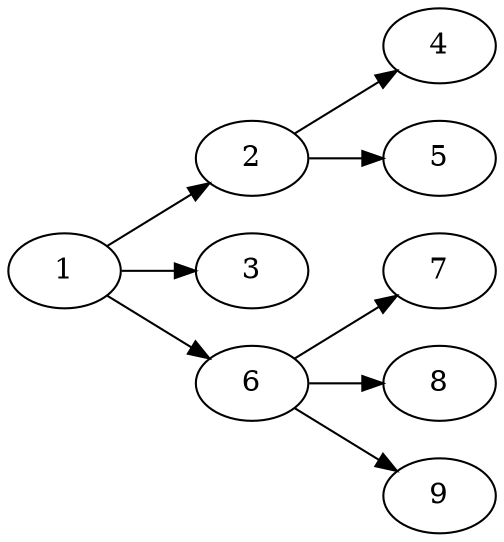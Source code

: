 digraph G{
rankdir="LR";
1 [style="main node",texlbl="mathpazo"]
2 [style="main node",texlbl="ot1ppl.fd"]
3 [style="cfg node",texlbl="texfonts.map"]
4 [style="driver node",texlbl="pplr7t.tfm"]
5 [style="driver node",texlbl="pplr7t.vf"]
6 [style="driver node",texlbl="pdftex.map"]
7 [style="driver node",texlbl="pplr8r.tfm"]
8 [style="driver node",texlbl="8r.enc"]
9 [style="driver node",texlbl="uplr8a.pfb"]

1->2
1->3
2->4
2->5
1->6
6->7
6->8
6->9
}
